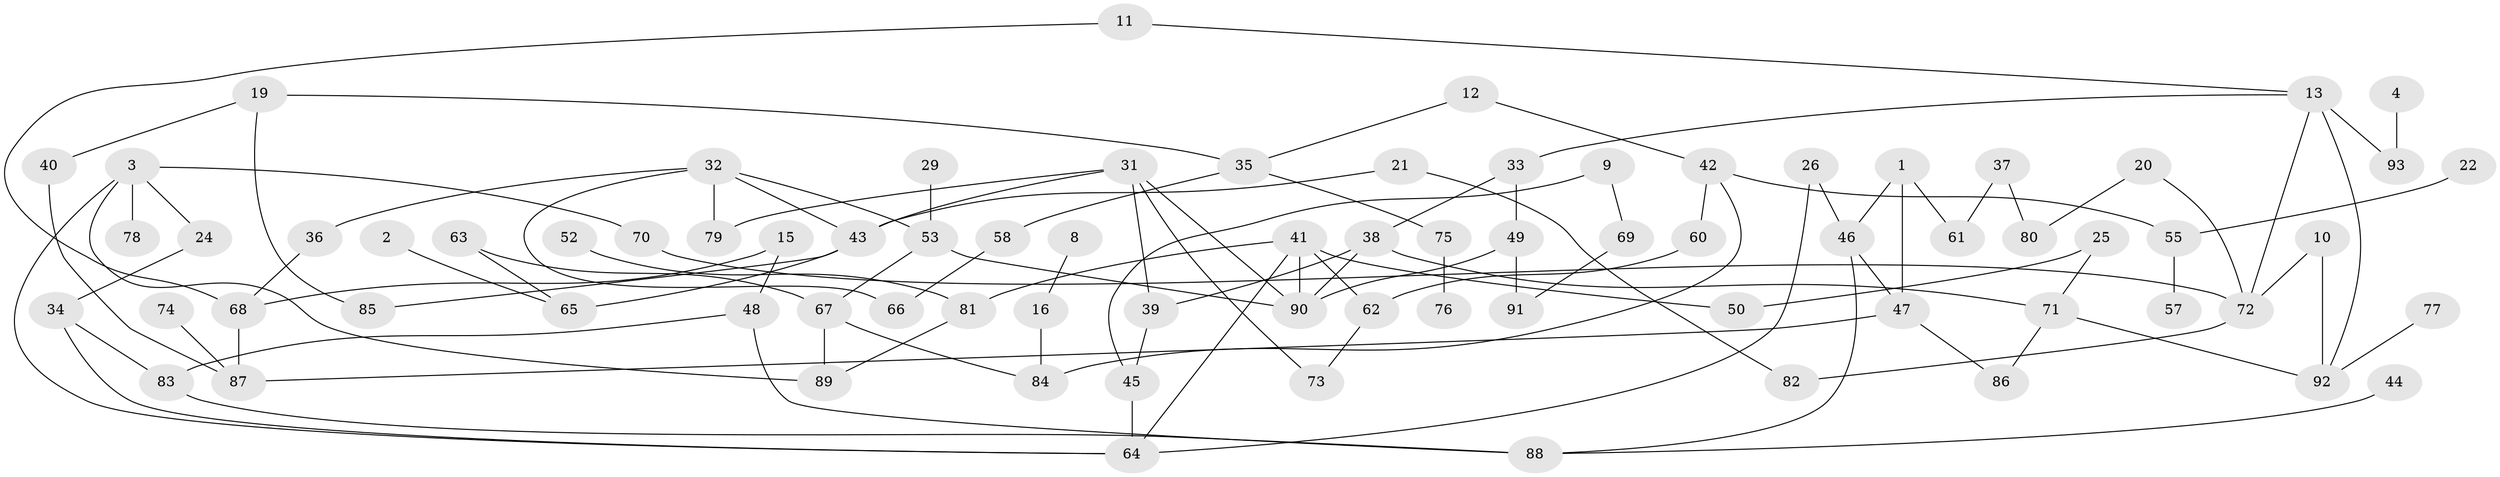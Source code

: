 // original degree distribution, {3: 0.14393939393939395, 1: 0.23484848484848486, 2: 0.32575757575757575, 5: 0.06060606060606061, 0: 0.09090909090909091, 6: 0.022727272727272728, 4: 0.12121212121212122}
// Generated by graph-tools (version 1.1) at 2025/35/03/04/25 23:35:44]
// undirected, 79 vertices, 106 edges
graph export_dot {
  node [color=gray90,style=filled];
  1;
  2;
  3;
  4;
  8;
  9;
  10;
  11;
  12;
  13;
  15;
  16;
  19;
  20;
  21;
  22;
  24;
  25;
  26;
  29;
  31;
  32;
  33;
  34;
  35;
  36;
  37;
  38;
  39;
  40;
  41;
  42;
  43;
  44;
  45;
  46;
  47;
  48;
  49;
  50;
  52;
  53;
  55;
  57;
  58;
  60;
  61;
  62;
  63;
  64;
  65;
  66;
  67;
  68;
  69;
  70;
  71;
  72;
  73;
  74;
  75;
  76;
  77;
  78;
  79;
  80;
  81;
  82;
  83;
  84;
  85;
  86;
  87;
  88;
  89;
  90;
  91;
  92;
  93;
  1 -- 46 [weight=1.0];
  1 -- 47 [weight=1.0];
  1 -- 61 [weight=1.0];
  2 -- 65 [weight=1.0];
  3 -- 24 [weight=1.0];
  3 -- 64 [weight=1.0];
  3 -- 70 [weight=1.0];
  3 -- 78 [weight=1.0];
  3 -- 89 [weight=1.0];
  4 -- 93 [weight=1.0];
  8 -- 16 [weight=1.0];
  9 -- 45 [weight=1.0];
  9 -- 69 [weight=1.0];
  10 -- 72 [weight=1.0];
  10 -- 92 [weight=1.0];
  11 -- 13 [weight=1.0];
  11 -- 68 [weight=1.0];
  12 -- 35 [weight=1.0];
  12 -- 42 [weight=1.0];
  13 -- 33 [weight=1.0];
  13 -- 72 [weight=1.0];
  13 -- 92 [weight=1.0];
  13 -- 93 [weight=2.0];
  15 -- 48 [weight=1.0];
  15 -- 68 [weight=1.0];
  16 -- 84 [weight=1.0];
  19 -- 35 [weight=1.0];
  19 -- 40 [weight=1.0];
  19 -- 85 [weight=1.0];
  20 -- 72 [weight=1.0];
  20 -- 80 [weight=1.0];
  21 -- 43 [weight=1.0];
  21 -- 82 [weight=1.0];
  22 -- 55 [weight=1.0];
  24 -- 34 [weight=1.0];
  25 -- 50 [weight=1.0];
  25 -- 71 [weight=1.0];
  26 -- 46 [weight=1.0];
  26 -- 64 [weight=1.0];
  29 -- 53 [weight=1.0];
  31 -- 39 [weight=1.0];
  31 -- 43 [weight=1.0];
  31 -- 73 [weight=1.0];
  31 -- 79 [weight=1.0];
  31 -- 90 [weight=1.0];
  32 -- 36 [weight=1.0];
  32 -- 43 [weight=1.0];
  32 -- 53 [weight=1.0];
  32 -- 66 [weight=1.0];
  32 -- 79 [weight=1.0];
  33 -- 38 [weight=1.0];
  33 -- 49 [weight=1.0];
  34 -- 64 [weight=1.0];
  34 -- 83 [weight=1.0];
  35 -- 58 [weight=1.0];
  35 -- 75 [weight=1.0];
  36 -- 68 [weight=1.0];
  37 -- 61 [weight=1.0];
  37 -- 80 [weight=1.0];
  38 -- 39 [weight=1.0];
  38 -- 71 [weight=1.0];
  38 -- 90 [weight=2.0];
  39 -- 45 [weight=1.0];
  40 -- 87 [weight=1.0];
  41 -- 50 [weight=1.0];
  41 -- 62 [weight=1.0];
  41 -- 64 [weight=1.0];
  41 -- 81 [weight=1.0];
  41 -- 90 [weight=1.0];
  42 -- 55 [weight=1.0];
  42 -- 60 [weight=1.0];
  42 -- 84 [weight=1.0];
  43 -- 65 [weight=2.0];
  43 -- 85 [weight=1.0];
  44 -- 88 [weight=1.0];
  45 -- 64 [weight=1.0];
  46 -- 47 [weight=1.0];
  46 -- 88 [weight=1.0];
  47 -- 86 [weight=1.0];
  47 -- 87 [weight=1.0];
  48 -- 83 [weight=1.0];
  48 -- 88 [weight=1.0];
  49 -- 90 [weight=1.0];
  49 -- 91 [weight=1.0];
  52 -- 81 [weight=1.0];
  53 -- 67 [weight=1.0];
  53 -- 90 [weight=1.0];
  55 -- 57 [weight=1.0];
  58 -- 66 [weight=1.0];
  60 -- 62 [weight=1.0];
  62 -- 73 [weight=1.0];
  63 -- 65 [weight=1.0];
  63 -- 67 [weight=1.0];
  67 -- 84 [weight=1.0];
  67 -- 89 [weight=1.0];
  68 -- 87 [weight=1.0];
  69 -- 91 [weight=1.0];
  70 -- 72 [weight=1.0];
  71 -- 86 [weight=1.0];
  71 -- 92 [weight=1.0];
  72 -- 82 [weight=1.0];
  74 -- 87 [weight=1.0];
  75 -- 76 [weight=1.0];
  77 -- 92 [weight=1.0];
  81 -- 89 [weight=1.0];
  83 -- 88 [weight=1.0];
}
